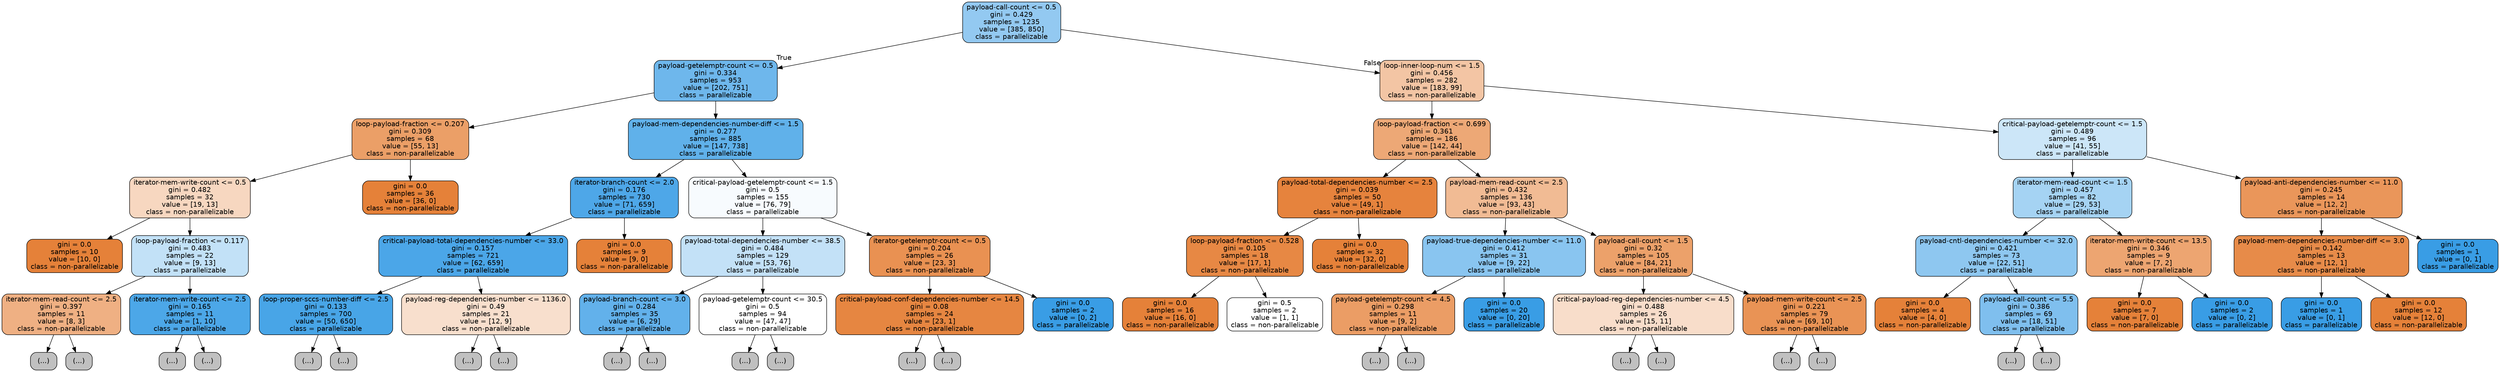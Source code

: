 digraph Tree {
node [shape=box, style="filled, rounded", color="black", fontname=helvetica] ;
edge [fontname=helvetica] ;
0 [label="payload-call-count <= 0.5\ngini = 0.429\nsamples = 1235\nvalue = [385, 850]\nclass = parallelizable", fillcolor="#399de58b"] ;
1 [label="payload-getelemptr-count <= 0.5\ngini = 0.334\nsamples = 953\nvalue = [202, 751]\nclass = parallelizable", fillcolor="#399de5ba"] ;
0 -> 1 [labeldistance=2.5, labelangle=45, headlabel="True"] ;
2 [label="loop-payload-fraction <= 0.207\ngini = 0.309\nsamples = 68\nvalue = [55, 13]\nclass = non-parallelizable", fillcolor="#e58139c3"] ;
1 -> 2 ;
3 [label="iterator-mem-write-count <= 0.5\ngini = 0.482\nsamples = 32\nvalue = [19, 13]\nclass = non-parallelizable", fillcolor="#e5813951"] ;
2 -> 3 ;
4 [label="gini = 0.0\nsamples = 10\nvalue = [10, 0]\nclass = non-parallelizable", fillcolor="#e58139ff"] ;
3 -> 4 ;
5 [label="loop-payload-fraction <= 0.117\ngini = 0.483\nsamples = 22\nvalue = [9, 13]\nclass = parallelizable", fillcolor="#399de54e"] ;
3 -> 5 ;
6 [label="iterator-mem-read-count <= 2.5\ngini = 0.397\nsamples = 11\nvalue = [8, 3]\nclass = non-parallelizable", fillcolor="#e581399f"] ;
5 -> 6 ;
7 [label="(...)", fillcolor="#C0C0C0"] ;
6 -> 7 ;
8 [label="(...)", fillcolor="#C0C0C0"] ;
6 -> 8 ;
15 [label="iterator-mem-write-count <= 2.5\ngini = 0.165\nsamples = 11\nvalue = [1, 10]\nclass = parallelizable", fillcolor="#399de5e6"] ;
5 -> 15 ;
16 [label="(...)", fillcolor="#C0C0C0"] ;
15 -> 16 ;
17 [label="(...)", fillcolor="#C0C0C0"] ;
15 -> 17 ;
20 [label="gini = 0.0\nsamples = 36\nvalue = [36, 0]\nclass = non-parallelizable", fillcolor="#e58139ff"] ;
2 -> 20 ;
21 [label="payload-mem-dependencies-number-diff <= 1.5\ngini = 0.277\nsamples = 885\nvalue = [147, 738]\nclass = parallelizable", fillcolor="#399de5cc"] ;
1 -> 21 ;
22 [label="iterator-branch-count <= 2.0\ngini = 0.176\nsamples = 730\nvalue = [71, 659]\nclass = parallelizable", fillcolor="#399de5e4"] ;
21 -> 22 ;
23 [label="critical-payload-total-dependencies-number <= 33.0\ngini = 0.157\nsamples = 721\nvalue = [62, 659]\nclass = parallelizable", fillcolor="#399de5e7"] ;
22 -> 23 ;
24 [label="loop-proper-sccs-number-diff <= 2.5\ngini = 0.133\nsamples = 700\nvalue = [50, 650]\nclass = parallelizable", fillcolor="#399de5eb"] ;
23 -> 24 ;
25 [label="(...)", fillcolor="#C0C0C0"] ;
24 -> 25 ;
130 [label="(...)", fillcolor="#C0C0C0"] ;
24 -> 130 ;
131 [label="payload-reg-dependencies-number <= 1136.0\ngini = 0.49\nsamples = 21\nvalue = [12, 9]\nclass = non-parallelizable", fillcolor="#e5813940"] ;
23 -> 131 ;
132 [label="(...)", fillcolor="#C0C0C0"] ;
131 -> 132 ;
139 [label="(...)", fillcolor="#C0C0C0"] ;
131 -> 139 ;
140 [label="gini = 0.0\nsamples = 9\nvalue = [9, 0]\nclass = non-parallelizable", fillcolor="#e58139ff"] ;
22 -> 140 ;
141 [label="critical-payload-getelemptr-count <= 1.5\ngini = 0.5\nsamples = 155\nvalue = [76, 79]\nclass = parallelizable", fillcolor="#399de50a"] ;
21 -> 141 ;
142 [label="payload-total-dependencies-number <= 38.5\ngini = 0.484\nsamples = 129\nvalue = [53, 76]\nclass = parallelizable", fillcolor="#399de54d"] ;
141 -> 142 ;
143 [label="payload-branch-count <= 3.0\ngini = 0.284\nsamples = 35\nvalue = [6, 29]\nclass = parallelizable", fillcolor="#399de5ca"] ;
142 -> 143 ;
144 [label="(...)", fillcolor="#C0C0C0"] ;
143 -> 144 ;
153 [label="(...)", fillcolor="#C0C0C0"] ;
143 -> 153 ;
154 [label="payload-getelemptr-count <= 30.5\ngini = 0.5\nsamples = 94\nvalue = [47, 47]\nclass = non-parallelizable", fillcolor="#e5813900"] ;
142 -> 154 ;
155 [label="(...)", fillcolor="#C0C0C0"] ;
154 -> 155 ;
174 [label="(...)", fillcolor="#C0C0C0"] ;
154 -> 174 ;
191 [label="iterator-getelemptr-count <= 0.5\ngini = 0.204\nsamples = 26\nvalue = [23, 3]\nclass = non-parallelizable", fillcolor="#e58139de"] ;
141 -> 191 ;
192 [label="critical-payload-conf-dependencies-number <= 14.5\ngini = 0.08\nsamples = 24\nvalue = [23, 1]\nclass = non-parallelizable", fillcolor="#e58139f4"] ;
191 -> 192 ;
193 [label="(...)", fillcolor="#C0C0C0"] ;
192 -> 193 ;
194 [label="(...)", fillcolor="#C0C0C0"] ;
192 -> 194 ;
197 [label="gini = 0.0\nsamples = 2\nvalue = [0, 2]\nclass = parallelizable", fillcolor="#399de5ff"] ;
191 -> 197 ;
198 [label="loop-inner-loop-num <= 1.5\ngini = 0.456\nsamples = 282\nvalue = [183, 99]\nclass = non-parallelizable", fillcolor="#e5813975"] ;
0 -> 198 [labeldistance=2.5, labelangle=-45, headlabel="False"] ;
199 [label="loop-payload-fraction <= 0.699\ngini = 0.361\nsamples = 186\nvalue = [142, 44]\nclass = non-parallelizable", fillcolor="#e58139b0"] ;
198 -> 199 ;
200 [label="payload-total-dependencies-number <= 2.5\ngini = 0.039\nsamples = 50\nvalue = [49, 1]\nclass = non-parallelizable", fillcolor="#e58139fa"] ;
199 -> 200 ;
201 [label="loop-payload-fraction <= 0.528\ngini = 0.105\nsamples = 18\nvalue = [17, 1]\nclass = non-parallelizable", fillcolor="#e58139f0"] ;
200 -> 201 ;
202 [label="gini = 0.0\nsamples = 16\nvalue = [16, 0]\nclass = non-parallelizable", fillcolor="#e58139ff"] ;
201 -> 202 ;
203 [label="gini = 0.5\nsamples = 2\nvalue = [1, 1]\nclass = non-parallelizable", fillcolor="#e5813900"] ;
201 -> 203 ;
204 [label="gini = 0.0\nsamples = 32\nvalue = [32, 0]\nclass = non-parallelizable", fillcolor="#e58139ff"] ;
200 -> 204 ;
205 [label="payload-mem-read-count <= 2.5\ngini = 0.432\nsamples = 136\nvalue = [93, 43]\nclass = non-parallelizable", fillcolor="#e5813989"] ;
199 -> 205 ;
206 [label="payload-true-dependencies-number <= 11.0\ngini = 0.412\nsamples = 31\nvalue = [9, 22]\nclass = parallelizable", fillcolor="#399de597"] ;
205 -> 206 ;
207 [label="payload-getelemptr-count <= 4.5\ngini = 0.298\nsamples = 11\nvalue = [9, 2]\nclass = non-parallelizable", fillcolor="#e58139c6"] ;
206 -> 207 ;
208 [label="(...)", fillcolor="#C0C0C0"] ;
207 -> 208 ;
209 [label="(...)", fillcolor="#C0C0C0"] ;
207 -> 209 ;
210 [label="gini = 0.0\nsamples = 20\nvalue = [0, 20]\nclass = parallelizable", fillcolor="#399de5ff"] ;
206 -> 210 ;
211 [label="payload-call-count <= 1.5\ngini = 0.32\nsamples = 105\nvalue = [84, 21]\nclass = non-parallelizable", fillcolor="#e58139bf"] ;
205 -> 211 ;
212 [label="critical-payload-reg-dependencies-number <= 4.5\ngini = 0.488\nsamples = 26\nvalue = [15, 11]\nclass = non-parallelizable", fillcolor="#e5813944"] ;
211 -> 212 ;
213 [label="(...)", fillcolor="#C0C0C0"] ;
212 -> 213 ;
220 [label="(...)", fillcolor="#C0C0C0"] ;
212 -> 220 ;
225 [label="payload-mem-write-count <= 2.5\ngini = 0.221\nsamples = 79\nvalue = [69, 10]\nclass = non-parallelizable", fillcolor="#e58139da"] ;
211 -> 225 ;
226 [label="(...)", fillcolor="#C0C0C0"] ;
225 -> 226 ;
229 [label="(...)", fillcolor="#C0C0C0"] ;
225 -> 229 ;
246 [label="critical-payload-getelemptr-count <= 1.5\ngini = 0.489\nsamples = 96\nvalue = [41, 55]\nclass = parallelizable", fillcolor="#399de541"] ;
198 -> 246 ;
247 [label="iterator-mem-read-count <= 1.5\ngini = 0.457\nsamples = 82\nvalue = [29, 53]\nclass = parallelizable", fillcolor="#399de573"] ;
246 -> 247 ;
248 [label="payload-cntl-dependencies-number <= 32.0\ngini = 0.421\nsamples = 73\nvalue = [22, 51]\nclass = parallelizable", fillcolor="#399de591"] ;
247 -> 248 ;
249 [label="gini = 0.0\nsamples = 4\nvalue = [4, 0]\nclass = non-parallelizable", fillcolor="#e58139ff"] ;
248 -> 249 ;
250 [label="payload-call-count <= 5.5\ngini = 0.386\nsamples = 69\nvalue = [18, 51]\nclass = parallelizable", fillcolor="#399de5a5"] ;
248 -> 250 ;
251 [label="(...)", fillcolor="#C0C0C0"] ;
250 -> 251 ;
270 [label="(...)", fillcolor="#C0C0C0"] ;
250 -> 270 ;
281 [label="iterator-mem-write-count <= 13.5\ngini = 0.346\nsamples = 9\nvalue = [7, 2]\nclass = non-parallelizable", fillcolor="#e58139b6"] ;
247 -> 281 ;
282 [label="gini = 0.0\nsamples = 7\nvalue = [7, 0]\nclass = non-parallelizable", fillcolor="#e58139ff"] ;
281 -> 282 ;
283 [label="gini = 0.0\nsamples = 2\nvalue = [0, 2]\nclass = parallelizable", fillcolor="#399de5ff"] ;
281 -> 283 ;
284 [label="payload-anti-dependencies-number <= 11.0\ngini = 0.245\nsamples = 14\nvalue = [12, 2]\nclass = non-parallelizable", fillcolor="#e58139d4"] ;
246 -> 284 ;
285 [label="payload-mem-dependencies-number-diff <= 3.0\ngini = 0.142\nsamples = 13\nvalue = [12, 1]\nclass = non-parallelizable", fillcolor="#e58139ea"] ;
284 -> 285 ;
286 [label="gini = 0.0\nsamples = 1\nvalue = [0, 1]\nclass = parallelizable", fillcolor="#399de5ff"] ;
285 -> 286 ;
287 [label="gini = 0.0\nsamples = 12\nvalue = [12, 0]\nclass = non-parallelizable", fillcolor="#e58139ff"] ;
285 -> 287 ;
288 [label="gini = 0.0\nsamples = 1\nvalue = [0, 1]\nclass = parallelizable", fillcolor="#399de5ff"] ;
284 -> 288 ;
}